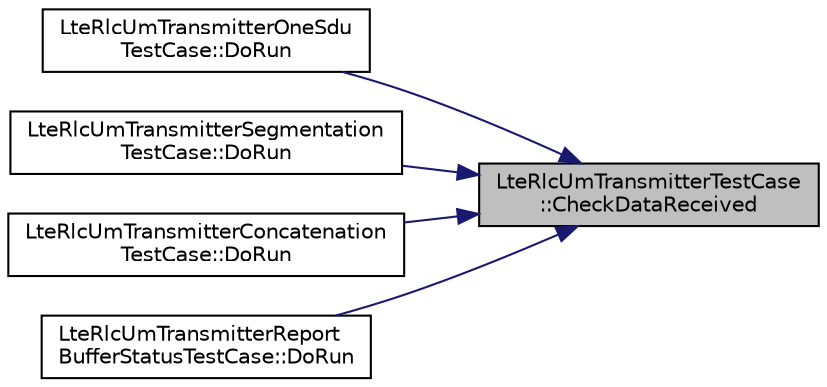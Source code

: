 digraph "LteRlcUmTransmitterTestCase::CheckDataReceived"
{
 // LATEX_PDF_SIZE
  edge [fontname="Helvetica",fontsize="10",labelfontname="Helvetica",labelfontsize="10"];
  node [fontname="Helvetica",fontsize="10",shape=record];
  rankdir="RL";
  Node1 [label="LteRlcUmTransmitterTestCase\l::CheckDataReceived",height=0.2,width=0.4,color="black", fillcolor="grey75", style="filled", fontcolor="black",tooltip="Check data received function."];
  Node1 -> Node2 [dir="back",color="midnightblue",fontsize="10",style="solid",fontname="Helvetica"];
  Node2 [label="LteRlcUmTransmitterOneSdu\lTestCase::DoRun",height=0.2,width=0.4,color="black", fillcolor="white", style="filled",URL="$class_lte_rlc_um_transmitter_one_sdu_test_case.html#a5dfb3cf0c75d90b24a0e9b2be3d1bccf",tooltip="Implementation to actually run this TestCase."];
  Node1 -> Node3 [dir="back",color="midnightblue",fontsize="10",style="solid",fontname="Helvetica"];
  Node3 [label="LteRlcUmTransmitterSegmentation\lTestCase::DoRun",height=0.2,width=0.4,color="black", fillcolor="white", style="filled",URL="$class_lte_rlc_um_transmitter_segmentation_test_case.html#afd707870f8c3653a3a82d52c3bd62dac",tooltip="Implementation to actually run this TestCase."];
  Node1 -> Node4 [dir="back",color="midnightblue",fontsize="10",style="solid",fontname="Helvetica"];
  Node4 [label="LteRlcUmTransmitterConcatenation\lTestCase::DoRun",height=0.2,width=0.4,color="black", fillcolor="white", style="filled",URL="$class_lte_rlc_um_transmitter_concatenation_test_case.html#a36dc51a9323fe7462cdef148508b0e98",tooltip="Implementation to actually run this TestCase."];
  Node1 -> Node5 [dir="back",color="midnightblue",fontsize="10",style="solid",fontname="Helvetica"];
  Node5 [label="LteRlcUmTransmitterReport\lBufferStatusTestCase::DoRun",height=0.2,width=0.4,color="black", fillcolor="white", style="filled",URL="$class_lte_rlc_um_transmitter_report_buffer_status_test_case.html#a5aecdc76e34d93f2746ae95dd5072fe1",tooltip="Implementation to actually run this TestCase."];
}
